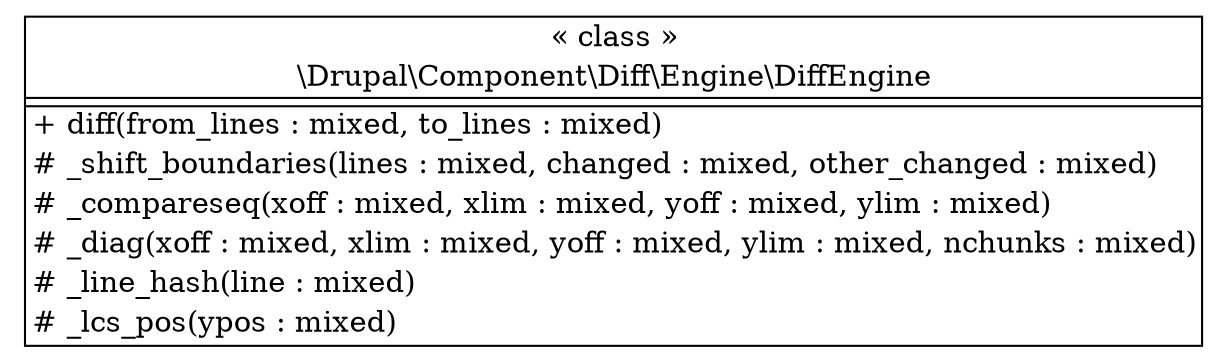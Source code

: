 digraph "Class Diagram" {
  node [shape=plaintext]
  "\\Drupal\\Component\\Diff\\Engine\\DiffEngine" [
    label=<
<table border="1" cellpadding="2" cellspacing="0" cellborder="0">
<tr><td align="center">&laquo; class &raquo;</td></tr>
<tr><td align="center" title="class DiffEngine">\\Drupal\\Component\\Diff\\Engine\\DiffEngine</td></tr><hr />
<tr><td></td></tr>
<hr />
<tr><td align="left" title="public diff">+ diff(from_lines : mixed, to_lines : mixed)</td></tr>
<tr><td align="left" title="protected _shift_boundaries"># _shift_boundaries(lines : mixed, changed : mixed, other_changed : mixed)</td></tr>
<tr><td align="left" title="protected _compareseq"># _compareseq(xoff : mixed, xlim : mixed, yoff : mixed, ylim : mixed)</td></tr>
<tr><td align="left" title="protected _diag"># _diag(xoff : mixed, xlim : mixed, yoff : mixed, ylim : mixed, nchunks : mixed)</td></tr>
<tr><td align="left" title="protected _line_hash"># _line_hash(line : mixed)</td></tr>
<tr><td align="left" title="protected _lcs_pos"># _lcs_pos(ypos : mixed)</td></tr>
</table>
  >
  ];
}